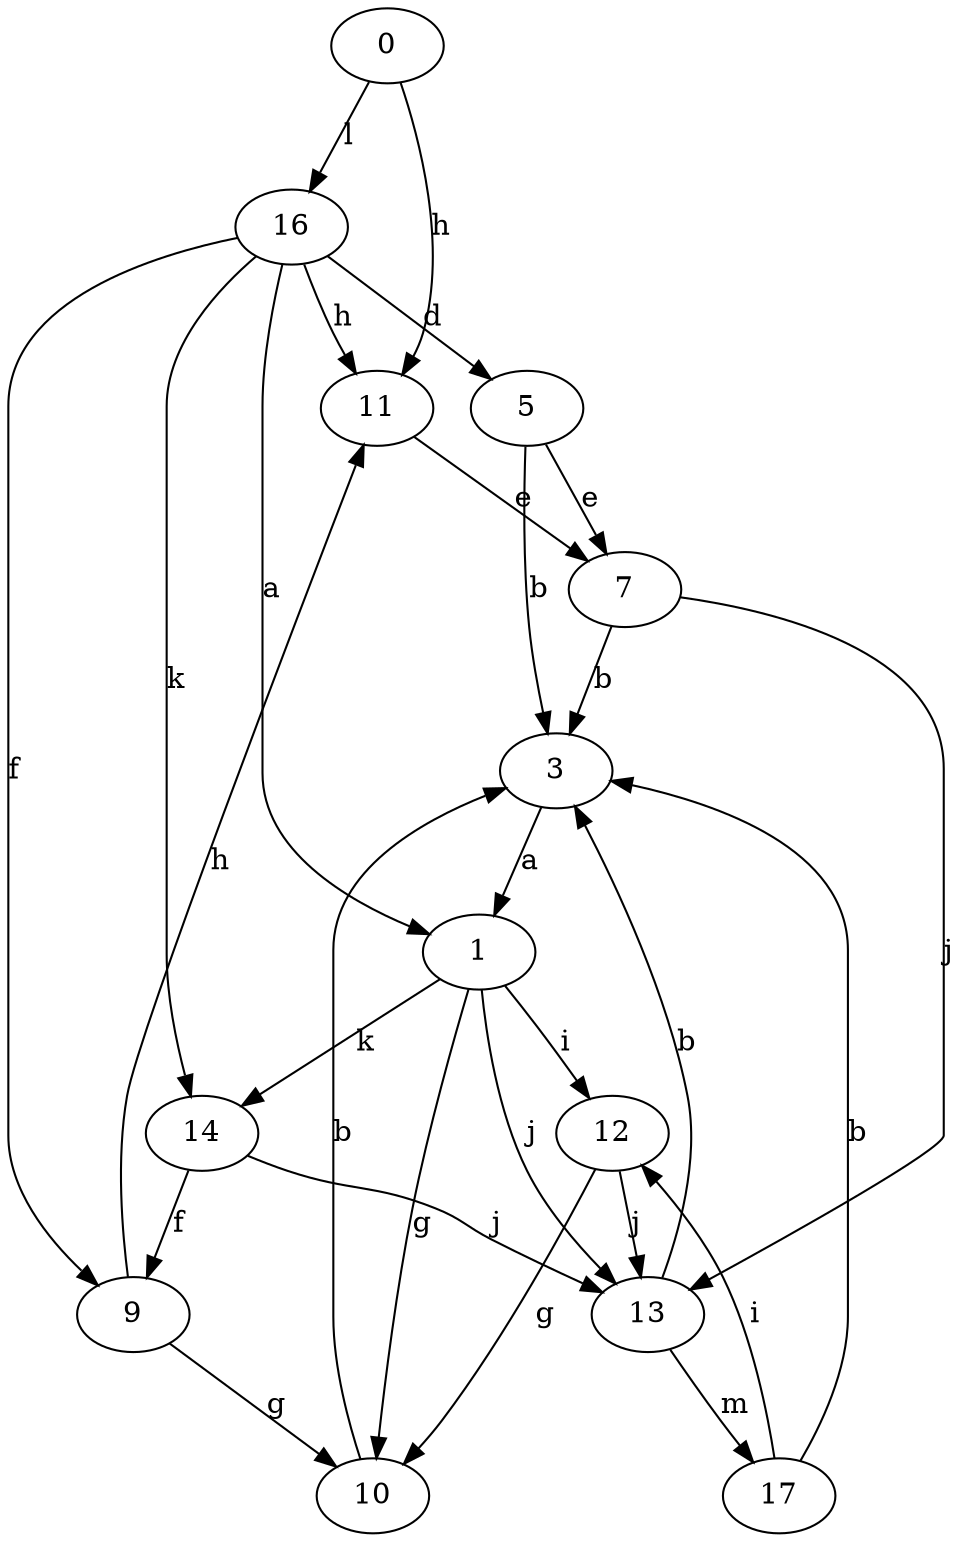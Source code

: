 strict digraph  {
0;
1;
3;
5;
7;
9;
10;
11;
12;
13;
14;
16;
17;
0 -> 11  [label=h];
0 -> 16  [label=l];
1 -> 10  [label=g];
1 -> 12  [label=i];
1 -> 13  [label=j];
1 -> 14  [label=k];
3 -> 1  [label=a];
5 -> 3  [label=b];
5 -> 7  [label=e];
7 -> 3  [label=b];
7 -> 13  [label=j];
9 -> 10  [label=g];
9 -> 11  [label=h];
10 -> 3  [label=b];
11 -> 7  [label=e];
12 -> 10  [label=g];
12 -> 13  [label=j];
13 -> 3  [label=b];
13 -> 17  [label=m];
14 -> 9  [label=f];
14 -> 13  [label=j];
16 -> 1  [label=a];
16 -> 5  [label=d];
16 -> 9  [label=f];
16 -> 11  [label=h];
16 -> 14  [label=k];
17 -> 3  [label=b];
17 -> 12  [label=i];
}
